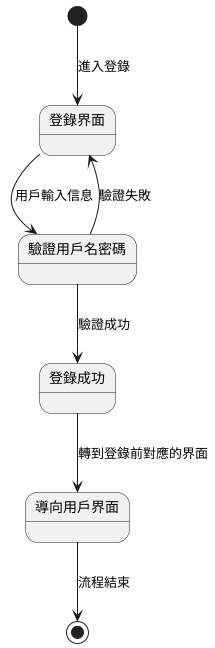 @startuml
[*] --> 登錄界面 : 進入登錄

登錄界面 --> 驗證用戶名密碼 : 用戶輸入信息

驗證用戶名密碼 --> 登錄界面 : 驗證失敗
驗證用戶名密碼 --> 登錄成功 : 驗證成功

登錄成功 --> 導向用戶界面 : 轉到登錄前對應的界面
導向用戶界面 --> [*] : 流程結束
@enduml
